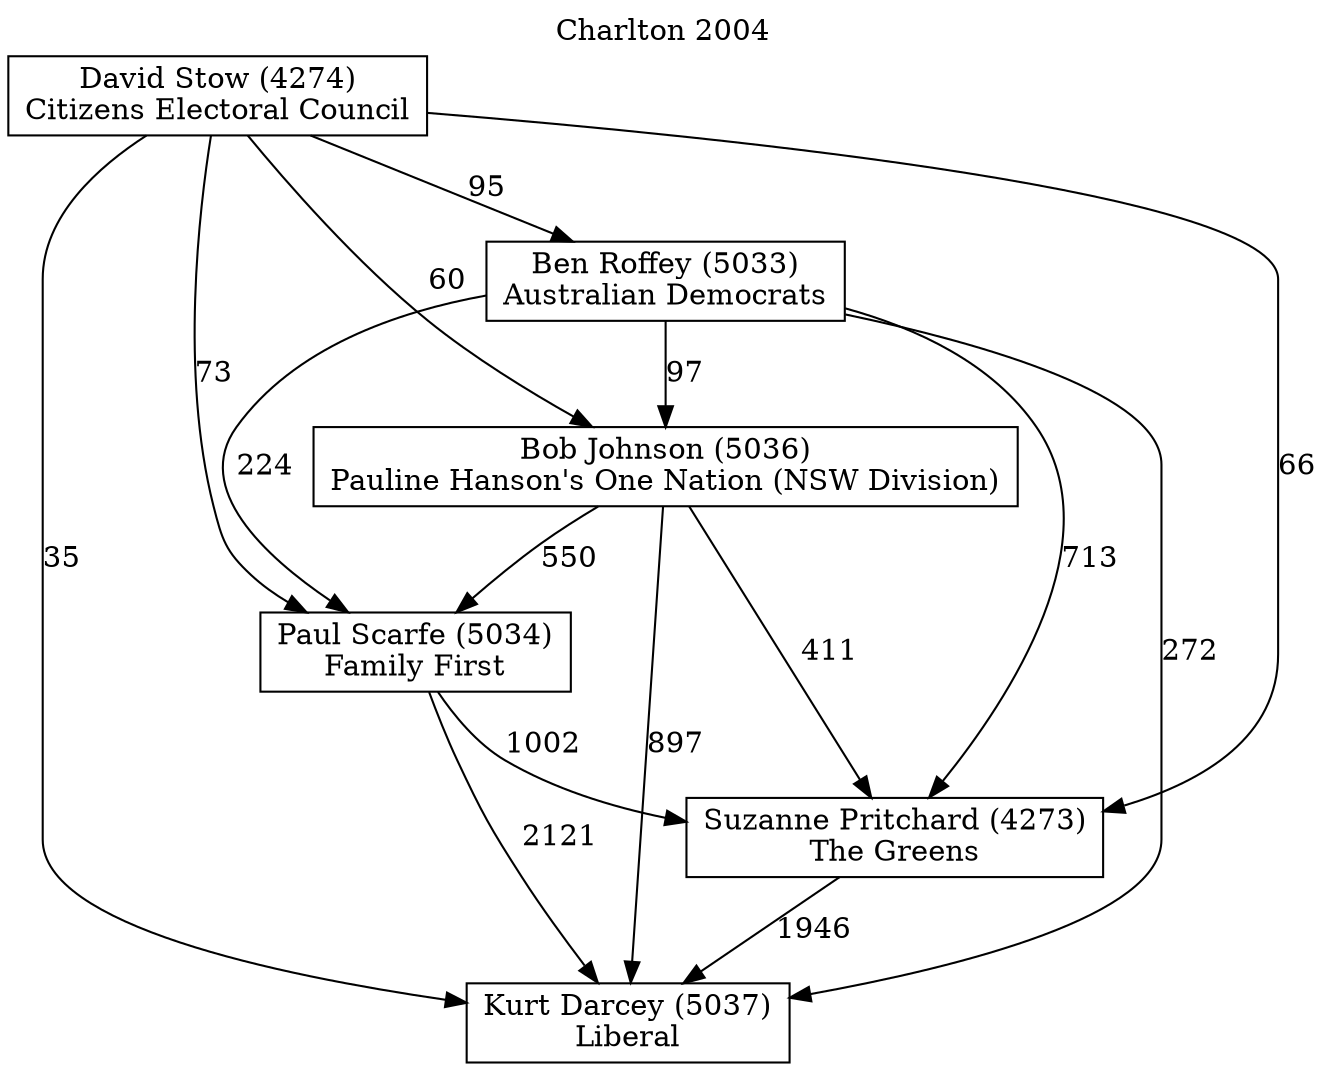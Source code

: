 // House preference flow
digraph "Kurt Darcey (5037)_Charlton_2004" {
	graph [label="Charlton 2004" labelloc=t mclimit=10]
	node [shape=box]
	"Kurt Darcey (5037)" [label="Kurt Darcey (5037)
Liberal"]
	"Suzanne Pritchard (4273)" [label="Suzanne Pritchard (4273)
The Greens"]
	"Paul Scarfe (5034)" [label="Paul Scarfe (5034)
Family First"]
	"Bob Johnson (5036)" [label="Bob Johnson (5036)
Pauline Hanson's One Nation (NSW Division)"]
	"Ben Roffey (5033)" [label="Ben Roffey (5033)
Australian Democrats"]
	"David Stow (4274)" [label="David Stow (4274)
Citizens Electoral Council"]
	"Suzanne Pritchard (4273)" -> "Kurt Darcey (5037)" [label=1946]
	"Paul Scarfe (5034)" -> "Suzanne Pritchard (4273)" [label=1002]
	"Bob Johnson (5036)" -> "Paul Scarfe (5034)" [label=550]
	"Ben Roffey (5033)" -> "Bob Johnson (5036)" [label=97]
	"David Stow (4274)" -> "Ben Roffey (5033)" [label=95]
	"Paul Scarfe (5034)" -> "Kurt Darcey (5037)" [label=2121]
	"Bob Johnson (5036)" -> "Kurt Darcey (5037)" [label=897]
	"Ben Roffey (5033)" -> "Kurt Darcey (5037)" [label=272]
	"David Stow (4274)" -> "Kurt Darcey (5037)" [label=35]
	"David Stow (4274)" -> "Bob Johnson (5036)" [label=60]
	"Ben Roffey (5033)" -> "Paul Scarfe (5034)" [label=224]
	"David Stow (4274)" -> "Paul Scarfe (5034)" [label=73]
	"Bob Johnson (5036)" -> "Suzanne Pritchard (4273)" [label=411]
	"Ben Roffey (5033)" -> "Suzanne Pritchard (4273)" [label=713]
	"David Stow (4274)" -> "Suzanne Pritchard (4273)" [label=66]
}
